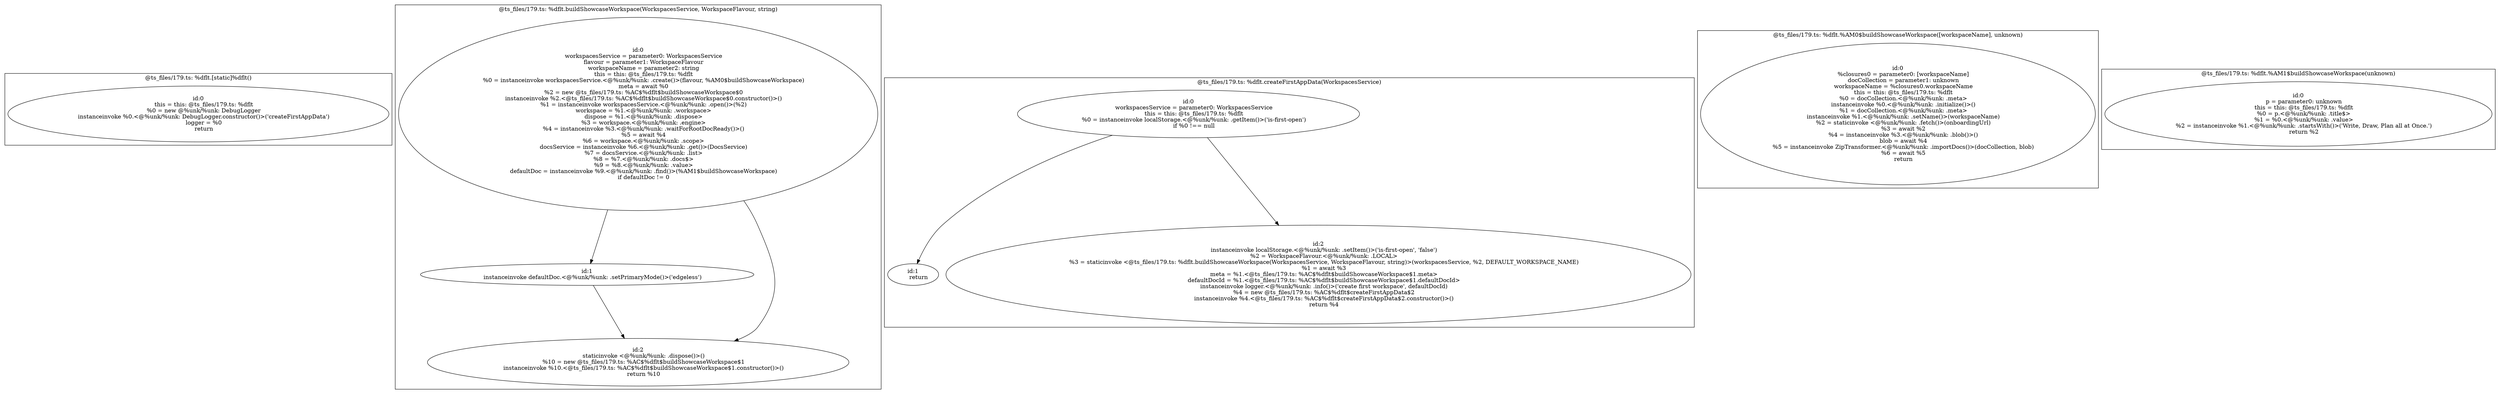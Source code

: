 digraph "179.ts" {
subgraph "cluster_@ts_files/179.ts: %dflt.[static]%dflt()" {
  label="@ts_files/179.ts: %dflt.[static]%dflt()";
  Node33810 [label="id:0
      this = this: @ts_files/179.ts: %dflt
      %0 = new @%unk/%unk: DebugLogger
      instanceinvoke %0.<@%unk/%unk: DebugLogger.constructor()>('createFirstAppData')
      logger = %0
      return"];
}
subgraph "cluster_@ts_files/179.ts: %dflt.buildShowcaseWorkspace(WorkspacesService, WorkspaceFlavour, string)" {
  label="@ts_files/179.ts: %dflt.buildShowcaseWorkspace(WorkspacesService, WorkspaceFlavour, string)";
  Node86580 [label="id:0
      workspacesService = parameter0: WorkspacesService
      flavour = parameter1: WorkspaceFlavour
      workspaceName = parameter2: string
      this = this: @ts_files/179.ts: %dflt
      %0 = instanceinvoke workspacesService.<@%unk/%unk: .create()>(flavour, %AM0$buildShowcaseWorkspace)
      meta = await %0
      %2 = new @ts_files/179.ts: %AC$%dflt$buildShowcaseWorkspace$0
      instanceinvoke %2.<@ts_files/179.ts: %AC$%dflt$buildShowcaseWorkspace$0.constructor()>()
      %1 = instanceinvoke workspacesService.<@%unk/%unk: .open()>(%2)
      workspace = %1.<@%unk/%unk: .workspace>
      dispose = %1.<@%unk/%unk: .dispose>
      %3 = workspace.<@%unk/%unk: .engine>
      %4 = instanceinvoke %3.<@%unk/%unk: .waitForRootDocReady()>()
      %5 = await %4
      %6 = workspace.<@%unk/%unk: .scope>
      docsService = instanceinvoke %6.<@%unk/%unk: .get()>(DocsService)
      %7 = docsService.<@%unk/%unk: .list>
      %8 = %7.<@%unk/%unk: .docs$>
      %9 = %8.<@%unk/%unk: .value>
      defaultDoc = instanceinvoke %9.<@%unk/%unk: .find()>(%AM1$buildShowcaseWorkspace)
      if defaultDoc != 0"];
  Node86581 [label="id:1
      instanceinvoke defaultDoc.<@%unk/%unk: .setPrimaryMode()>('edgeless')"];
  Node86582 [label="id:2
      staticinvoke <@%unk/%unk: .dispose()>()
      %10 = new @ts_files/179.ts: %AC$%dflt$buildShowcaseWorkspace$1
      instanceinvoke %10.<@ts_files/179.ts: %AC$%dflt$buildShowcaseWorkspace$1.constructor()>()
      return %10"];
  Node86580 -> Node86581;
  Node86580 -> Node86582;
  Node86581 -> Node86582;
}
subgraph "cluster_@ts_files/179.ts: %dflt.createFirstAppData(WorkspacesService)" {
  label="@ts_files/179.ts: %dflt.createFirstAppData(WorkspacesService)";
  Node56800 [label="id:0
      workspacesService = parameter0: WorkspacesService
      this = this: @ts_files/179.ts: %dflt
      %0 = instanceinvoke localStorage.<@%unk/%unk: .getItem()>('is-first-open')
      if %0 !== null"];
  Node56801 [label="id:1
      return"];
  Node56802 [label="id:2
      instanceinvoke localStorage.<@%unk/%unk: .setItem()>('is-first-open', 'false')
      %2 = WorkspaceFlavour.<@%unk/%unk: .LOCAL>
      %3 = staticinvoke <@ts_files/179.ts: %dflt.buildShowcaseWorkspace(WorkspacesService, WorkspaceFlavour, string)>(workspacesService, %2, DEFAULT_WORKSPACE_NAME)
      %1 = await %3
      meta = %1.<@ts_files/179.ts: %AC$%dflt$buildShowcaseWorkspace$1.meta>
      defaultDocId = %1.<@ts_files/179.ts: %AC$%dflt$buildShowcaseWorkspace$1.defaultDocId>
      instanceinvoke logger.<@%unk/%unk: .info()>('create first workspace', defaultDocId)
      %4 = new @ts_files/179.ts: %AC$%dflt$createFirstAppData$2
      instanceinvoke %4.<@ts_files/179.ts: %AC$%dflt$createFirstAppData$2.constructor()>()
      return %4"];
  Node56800 -> Node56801;
  Node56800 -> Node56802;
}
subgraph "cluster_@ts_files/179.ts: %dflt.%AM0$buildShowcaseWorkspace([workspaceName], unknown)" {
  label="@ts_files/179.ts: %dflt.%AM0$buildShowcaseWorkspace([workspaceName], unknown)";
  Node70530 [label="id:0
      %closures0 = parameter0: [workspaceName]
      docCollection = parameter1: unknown
      workspaceName = %closures0.workspaceName
      this = this: @ts_files/179.ts: %dflt
      %0 = docCollection.<@%unk/%unk: .meta>
      instanceinvoke %0.<@%unk/%unk: .initialize()>()
      %1 = docCollection.<@%unk/%unk: .meta>
      instanceinvoke %1.<@%unk/%unk: .setName()>(workspaceName)
      %2 = staticinvoke <@%unk/%unk: .fetch()>(onboardingUrl)
      %3 = await %2
      %4 = instanceinvoke %3.<@%unk/%unk: .blob()>()
      blob = await %4
      %5 = instanceinvoke ZipTransformer.<@%unk/%unk: .importDocs()>(docCollection, blob)
      %6 = await %5
      return"];
}
subgraph "cluster_@ts_files/179.ts: %dflt.%AM1$buildShowcaseWorkspace(unknown)" {
  label="@ts_files/179.ts: %dflt.%AM1$buildShowcaseWorkspace(unknown)";
  Node54340 [label="id:0
      p = parameter0: unknown
      this = this: @ts_files/179.ts: %dflt
      %0 = p.<@%unk/%unk: .title$>
      %1 = %0.<@%unk/%unk: .value>
      %2 = instanceinvoke %1.<@%unk/%unk: .startsWith()>('Write, Draw, Plan all at Once.')
      return %2"];
}
}
